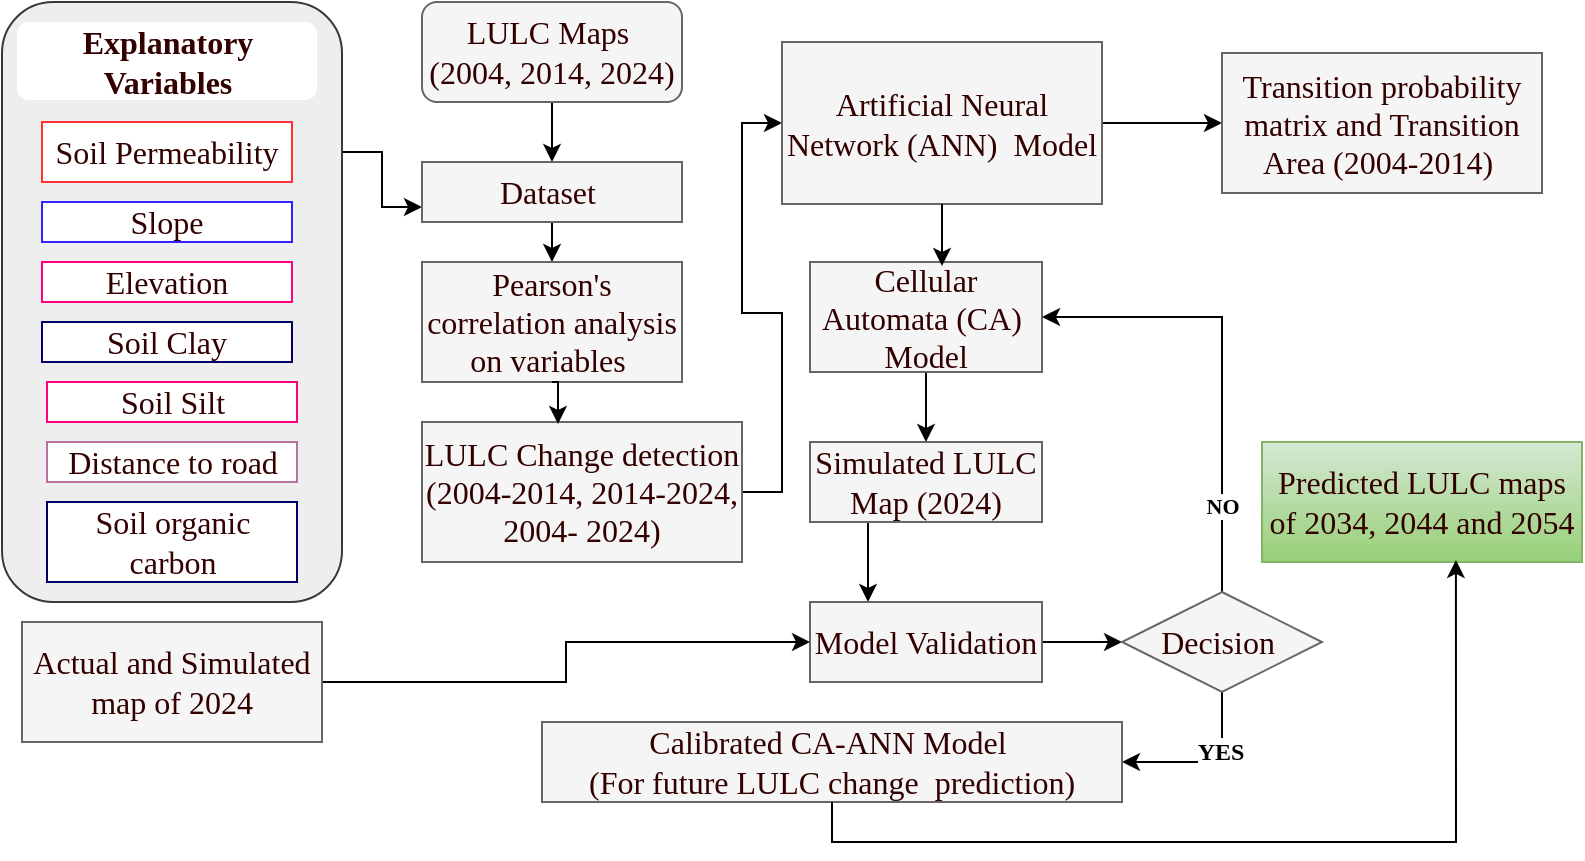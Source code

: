 <mxfile version="28.0.4">
  <diagram name="Page-1" id="OPk5kjBwi-IAKE08nCbM">
    <mxGraphModel dx="872" dy="-354" grid="1" gridSize="10" guides="1" tooltips="1" connect="1" arrows="1" fold="1" page="1" pageScale="1" pageWidth="1169" pageHeight="827" math="0" shadow="0">
      <root>
        <mxCell id="0" />
        <mxCell id="1" parent="0" />
        <mxCell id="xFs0KkS1LcG-RcoHHxcv-58" style="edgeStyle=orthogonalEdgeStyle;rounded=0;orthogonalLoop=1;jettySize=auto;html=1;exitX=1;exitY=0.25;exitDx=0;exitDy=0;entryX=0;entryY=0.75;entryDx=0;entryDy=0;" edge="1" parent="1" source="xFs0KkS1LcG-RcoHHxcv-43" target="xFs0KkS1LcG-RcoHHxcv-7">
          <mxGeometry relative="1" as="geometry" />
        </mxCell>
        <mxCell id="xFs0KkS1LcG-RcoHHxcv-43" value="" style="rounded=1;whiteSpace=wrap;html=1;fillColor=#eeeeee;strokeColor=#36393d;" vertex="1" parent="1">
          <mxGeometry x="90" y="1130" width="170" height="300" as="geometry" />
        </mxCell>
        <mxCell id="xFs0KkS1LcG-RcoHHxcv-59" style="edgeStyle=orthogonalEdgeStyle;rounded=0;orthogonalLoop=1;jettySize=auto;html=1;exitX=0.5;exitY=1;exitDx=0;exitDy=0;entryX=0.5;entryY=0;entryDx=0;entryDy=0;" edge="1" parent="1" source="xFs0KkS1LcG-RcoHHxcv-3" target="xFs0KkS1LcG-RcoHHxcv-7">
          <mxGeometry relative="1" as="geometry" />
        </mxCell>
        <mxCell id="xFs0KkS1LcG-RcoHHxcv-3" value="&lt;font face=&quot;Times New Roman&quot; style=&quot;color: rgb(51, 0, 0); font-size: 16px;&quot;&gt;LULC Maps&amp;nbsp;&lt;/font&gt;&lt;div&gt;&lt;font face=&quot;Times New Roman&quot; style=&quot;color: rgb(51, 0, 0); font-size: 16px;&quot;&gt;(2004, 2014, 2024)&lt;/font&gt;&lt;/div&gt;" style="rounded=1;whiteSpace=wrap;html=1;fillColor=#f5f5f5;fontColor=#333333;strokeColor=#666666;" vertex="1" parent="1">
          <mxGeometry x="300" y="1130" width="130" height="50" as="geometry" />
        </mxCell>
        <mxCell id="xFs0KkS1LcG-RcoHHxcv-60" style="edgeStyle=orthogonalEdgeStyle;rounded=0;orthogonalLoop=1;jettySize=auto;html=1;exitX=0.5;exitY=1;exitDx=0;exitDy=0;" edge="1" parent="1" source="xFs0KkS1LcG-RcoHHxcv-7" target="xFs0KkS1LcG-RcoHHxcv-9">
          <mxGeometry relative="1" as="geometry" />
        </mxCell>
        <mxCell id="xFs0KkS1LcG-RcoHHxcv-7" value="&lt;font face=&quot;Times New Roman&quot; style=&quot;color: rgb(51, 0, 0); font-size: 16px;&quot;&gt;Dataset&amp;nbsp;&lt;/font&gt;" style="rounded=0;whiteSpace=wrap;html=1;fillColor=#f5f5f5;fontColor=#333333;strokeColor=#666666;" vertex="1" parent="1">
          <mxGeometry x="300" y="1210" width="130" height="30" as="geometry" />
        </mxCell>
        <mxCell id="xFs0KkS1LcG-RcoHHxcv-9" value="&lt;font style=&quot;color: rgb(51, 0, 0); font-size: 16px;&quot; face=&quot;Times New Roman&quot;&gt;Pearson&#39;s correlation analysis on variables&amp;nbsp;&lt;/font&gt;" style="rounded=0;whiteSpace=wrap;html=1;fillColor=#f5f5f5;fontColor=#333333;strokeColor=#666666;" vertex="1" parent="1">
          <mxGeometry x="300" y="1260" width="130" height="60" as="geometry" />
        </mxCell>
        <mxCell id="xFs0KkS1LcG-RcoHHxcv-56" style="edgeStyle=orthogonalEdgeStyle;rounded=0;orthogonalLoop=1;jettySize=auto;html=1;exitX=1;exitY=0.5;exitDx=0;exitDy=0;entryX=0;entryY=0.5;entryDx=0;entryDy=0;" edge="1" parent="1" source="xFs0KkS1LcG-RcoHHxcv-10" target="xFs0KkS1LcG-RcoHHxcv-12">
          <mxGeometry relative="1" as="geometry" />
        </mxCell>
        <mxCell id="xFs0KkS1LcG-RcoHHxcv-10" value="&lt;font face=&quot;Times New Roman&quot; style=&quot;font-weight: normal; color: rgb(51, 0, 0); font-size: 16px;&quot;&gt;LULC Change detection&lt;br&gt;(2004-2014, 2014-2024, 2004- 2024)&lt;/font&gt;" style="rounded=0;whiteSpace=wrap;html=1;fontStyle=1;fillColor=#f5f5f5;fontColor=#333333;strokeColor=#666666;" vertex="1" parent="1">
          <mxGeometry x="300" y="1340" width="160" height="70" as="geometry" />
        </mxCell>
        <mxCell id="xFs0KkS1LcG-RcoHHxcv-55" style="edgeStyle=orthogonalEdgeStyle;rounded=0;orthogonalLoop=1;jettySize=auto;html=1;exitX=1;exitY=0.5;exitDx=0;exitDy=0;entryX=0;entryY=0.5;entryDx=0;entryDy=0;" edge="1" parent="1" source="xFs0KkS1LcG-RcoHHxcv-12" target="xFs0KkS1LcG-RcoHHxcv-13">
          <mxGeometry relative="1" as="geometry" />
        </mxCell>
        <mxCell id="xFs0KkS1LcG-RcoHHxcv-12" value="&lt;font style=&quot;font-weight: normal; color: rgb(51, 0, 0); font-size: 16px;&quot; face=&quot;Times New Roman&quot;&gt;Artificial Neural Network (ANN)&amp;nbsp; Model&lt;/font&gt;" style="rounded=0;whiteSpace=wrap;html=1;fontStyle=1;fillColor=#f5f5f5;fontColor=#333333;strokeColor=#666666;" vertex="1" parent="1">
          <mxGeometry x="480" y="1150" width="160" height="81" as="geometry" />
        </mxCell>
        <mxCell id="xFs0KkS1LcG-RcoHHxcv-13" value="&lt;font face=&quot;Times New Roman&quot; style=&quot;font-weight: normal; color: rgb(51, 0, 0); font-size: 16px;&quot;&gt;Transition probability matrix and Transition Area (2004-2014)&amp;nbsp;&lt;/font&gt;" style="rounded=0;whiteSpace=wrap;html=1;fontStyle=1;fillColor=#f5f5f5;fontColor=#333333;strokeColor=#666666;" vertex="1" parent="1">
          <mxGeometry x="700" y="1155.5" width="160" height="70" as="geometry" />
        </mxCell>
        <mxCell id="xFs0KkS1LcG-RcoHHxcv-63" style="edgeStyle=orthogonalEdgeStyle;rounded=0;orthogonalLoop=1;jettySize=auto;html=1;exitX=0.5;exitY=1;exitDx=0;exitDy=0;entryX=0.5;entryY=0;entryDx=0;entryDy=0;" edge="1" parent="1" source="xFs0KkS1LcG-RcoHHxcv-15" target="xFs0KkS1LcG-RcoHHxcv-17">
          <mxGeometry relative="1" as="geometry" />
        </mxCell>
        <mxCell id="xFs0KkS1LcG-RcoHHxcv-15" value="&lt;font face=&quot;Times New Roman&quot; style=&quot;font-weight: normal; color: rgb(51, 0, 0); font-size: 16px;&quot;&gt;Cellular Automata (CA)&amp;nbsp; Model&lt;/font&gt;" style="rounded=0;whiteSpace=wrap;html=1;fontStyle=1;fillColor=#f5f5f5;fontColor=#333333;strokeColor=#666666;" vertex="1" parent="1">
          <mxGeometry x="494" y="1260" width="116" height="55" as="geometry" />
        </mxCell>
        <mxCell id="xFs0KkS1LcG-RcoHHxcv-53" style="edgeStyle=orthogonalEdgeStyle;rounded=0;orthogonalLoop=1;jettySize=auto;html=1;exitX=0.25;exitY=1;exitDx=0;exitDy=0;entryX=0.25;entryY=0;entryDx=0;entryDy=0;" edge="1" parent="1" source="xFs0KkS1LcG-RcoHHxcv-17" target="xFs0KkS1LcG-RcoHHxcv-20">
          <mxGeometry relative="1" as="geometry" />
        </mxCell>
        <mxCell id="xFs0KkS1LcG-RcoHHxcv-17" value="&lt;font face=&quot;Times New Roman&quot; style=&quot;font-weight: normal; color: rgb(51, 0, 0); font-size: 16px;&quot;&gt;Simulated LULC Map (2024)&lt;/font&gt;" style="rounded=0;whiteSpace=wrap;html=1;fontStyle=1;fillColor=#f5f5f5;fontColor=#333333;strokeColor=#666666;" vertex="1" parent="1">
          <mxGeometry x="494" y="1350" width="116" height="40" as="geometry" />
        </mxCell>
        <mxCell id="xFs0KkS1LcG-RcoHHxcv-69" style="edgeStyle=orthogonalEdgeStyle;rounded=0;orthogonalLoop=1;jettySize=auto;html=1;exitX=1;exitY=0.5;exitDx=0;exitDy=0;" edge="1" parent="1" source="xFs0KkS1LcG-RcoHHxcv-20" target="xFs0KkS1LcG-RcoHHxcv-26">
          <mxGeometry relative="1" as="geometry" />
        </mxCell>
        <mxCell id="xFs0KkS1LcG-RcoHHxcv-20" value="&lt;span style=&quot;font-weight: normal;&quot;&gt;&lt;font face=&quot;Times New Roman&quot; style=&quot;color: rgb(51, 0, 0); font-size: 16px;&quot;&gt;Model Validation&lt;/font&gt;&lt;/span&gt;" style="rounded=0;whiteSpace=wrap;html=1;fontStyle=1;fillColor=#f5f5f5;fontColor=#333333;strokeColor=#666666;" vertex="1" parent="1">
          <mxGeometry x="494" y="1430" width="116" height="40" as="geometry" />
        </mxCell>
        <mxCell id="xFs0KkS1LcG-RcoHHxcv-48" style="edgeStyle=orthogonalEdgeStyle;rounded=0;orthogonalLoop=1;jettySize=auto;html=1;exitX=0.5;exitY=0;exitDx=0;exitDy=0;entryX=1;entryY=0.5;entryDx=0;entryDy=0;" edge="1" parent="1" source="xFs0KkS1LcG-RcoHHxcv-26" target="xFs0KkS1LcG-RcoHHxcv-15">
          <mxGeometry relative="1" as="geometry" />
        </mxCell>
        <mxCell id="xFs0KkS1LcG-RcoHHxcv-64" value="&lt;b&gt;&lt;font face=&quot;Times New Roman&quot;&gt;NO&lt;/font&gt;&lt;/b&gt;" style="edgeLabel;html=1;align=center;verticalAlign=middle;resizable=0;points=[];" vertex="1" connectable="0" parent="xFs0KkS1LcG-RcoHHxcv-48">
          <mxGeometry x="-0.617" relative="1" as="geometry">
            <mxPoint as="offset" />
          </mxGeometry>
        </mxCell>
        <mxCell id="xFs0KkS1LcG-RcoHHxcv-49" style="edgeStyle=orthogonalEdgeStyle;rounded=0;orthogonalLoop=1;jettySize=auto;html=1;exitX=0.5;exitY=1;exitDx=0;exitDy=0;entryX=1;entryY=0.5;entryDx=0;entryDy=0;" edge="1" parent="1" source="xFs0KkS1LcG-RcoHHxcv-26" target="xFs0KkS1LcG-RcoHHxcv-29">
          <mxGeometry relative="1" as="geometry" />
        </mxCell>
        <mxCell id="xFs0KkS1LcG-RcoHHxcv-65" value="&lt;font face=&quot;Times New Roman&quot; style=&quot;font-size: 12px;&quot;&gt;&lt;b&gt;YES&lt;/b&gt;&lt;/font&gt;" style="edgeLabel;html=1;align=center;verticalAlign=middle;resizable=0;points=[];" vertex="1" connectable="0" parent="xFs0KkS1LcG-RcoHHxcv-49">
          <mxGeometry x="-0.3" y="-1" relative="1" as="geometry">
            <mxPoint as="offset" />
          </mxGeometry>
        </mxCell>
        <mxCell id="xFs0KkS1LcG-RcoHHxcv-26" value="&lt;font style=&quot;color: rgb(51, 0, 0); font-size: 16px;&quot; face=&quot;Times New Roman&quot;&gt;Decision&amp;nbsp;&lt;/font&gt;" style="rhombus;whiteSpace=wrap;html=1;fillColor=#f5f5f5;fontColor=#333333;strokeColor=#666666;" vertex="1" parent="1">
          <mxGeometry x="650" y="1425" width="100" height="50" as="geometry" />
        </mxCell>
        <mxCell id="xFs0KkS1LcG-RcoHHxcv-67" style="edgeStyle=orthogonalEdgeStyle;rounded=0;orthogonalLoop=1;jettySize=auto;html=1;exitX=1;exitY=0.5;exitDx=0;exitDy=0;entryX=0;entryY=0.5;entryDx=0;entryDy=0;" edge="1" parent="1" source="xFs0KkS1LcG-RcoHHxcv-28" target="xFs0KkS1LcG-RcoHHxcv-20">
          <mxGeometry relative="1" as="geometry" />
        </mxCell>
        <mxCell id="xFs0KkS1LcG-RcoHHxcv-28" value="&lt;span style=&quot;font-weight: normal;&quot;&gt;&lt;font face=&quot;Times New Roman&quot; style=&quot;color: rgb(51, 0, 0); font-size: 16px;&quot;&gt;Actual and Simulated map of 2024&lt;/font&gt;&lt;/span&gt;" style="rounded=0;whiteSpace=wrap;html=1;fontStyle=1;fillColor=#f5f5f5;fontColor=#333333;strokeColor=#666666;" vertex="1" parent="1">
          <mxGeometry x="100" y="1440" width="150" height="60" as="geometry" />
        </mxCell>
        <mxCell id="xFs0KkS1LcG-RcoHHxcv-29" value="&lt;font face=&quot;Times New Roman&quot; style=&quot;font-weight: normal; color: rgb(51, 0, 0); font-size: 16px;&quot;&gt;Calibrated CA-ANN Model&amp;nbsp;&lt;br&gt;(For future LULC change&amp;nbsp; prediction)&lt;/font&gt;" style="rounded=0;whiteSpace=wrap;html=1;fontStyle=1;fillColor=#f5f5f5;fontColor=#333333;strokeColor=#666666;" vertex="1" parent="1">
          <mxGeometry x="360" y="1490" width="290" height="40" as="geometry" />
        </mxCell>
        <mxCell id="xFs0KkS1LcG-RcoHHxcv-30" value="&lt;font face=&quot;Times New Roman&quot; style=&quot;font-weight: normal; color: rgb(51, 0, 0); font-size: 16px;&quot;&gt;Predicted LULC maps of 2034, 2044 and 2054&lt;/font&gt;" style="rounded=0;whiteSpace=wrap;html=1;fontStyle=1;fillColor=#d5e8d4;strokeColor=#82b366;gradientColor=#97d077;" vertex="1" parent="1">
          <mxGeometry x="720" y="1350" width="160" height="60" as="geometry" />
        </mxCell>
        <mxCell id="xFs0KkS1LcG-RcoHHxcv-34" value="&lt;font face=&quot;Times New Roman&quot; style=&quot;color: rgb(51, 0, 0); font-size: 16px;&quot;&gt;Slope&lt;/font&gt;" style="rounded=0;whiteSpace=wrap;html=1;strokeColor=#3122FF;" vertex="1" parent="1">
          <mxGeometry x="110" y="1230" width="125" height="20" as="geometry" />
        </mxCell>
        <mxCell id="xFs0KkS1LcG-RcoHHxcv-35" value="&lt;font face=&quot;Times New Roman&quot; style=&quot;color: rgb(51, 0, 0); font-size: 16px;&quot;&gt;Elevation&lt;/font&gt;" style="rounded=0;whiteSpace=wrap;html=1;strokeColor=#FF0080;" vertex="1" parent="1">
          <mxGeometry x="110" y="1260" width="125" height="20" as="geometry" />
        </mxCell>
        <mxCell id="xFs0KkS1LcG-RcoHHxcv-36" value="&lt;font face=&quot;Times New Roman&quot; style=&quot;color: rgb(51, 0, 0); font-size: 16px;&quot;&gt;Soil Clay&lt;/font&gt;" style="rounded=0;whiteSpace=wrap;html=1;strokeColor=#000066;" vertex="1" parent="1">
          <mxGeometry x="110" y="1290" width="125" height="20" as="geometry" />
        </mxCell>
        <mxCell id="xFs0KkS1LcG-RcoHHxcv-37" value="&lt;font face=&quot;Times New Roman&quot; style=&quot;color: rgb(51, 0, 0); font-size: 16px;&quot;&gt;Soil Silt&lt;/font&gt;" style="rounded=0;whiteSpace=wrap;html=1;strokeColor=#FF0080;" vertex="1" parent="1">
          <mxGeometry x="112.5" y="1320" width="125" height="20" as="geometry" />
        </mxCell>
        <mxCell id="xFs0KkS1LcG-RcoHHxcv-38" value="&lt;font face=&quot;Times New Roman&quot; style=&quot;color: rgb(51, 0, 0); font-size: 16px;&quot;&gt;Distance to road&lt;/font&gt;" style="rounded=0;whiteSpace=wrap;html=1;strokeColor=#B5739D;" vertex="1" parent="1">
          <mxGeometry x="112.5" y="1350" width="125" height="20" as="geometry" />
        </mxCell>
        <mxCell id="xFs0KkS1LcG-RcoHHxcv-39" value="&lt;font face=&quot;Times New Roman&quot; style=&quot;color: rgb(51, 0, 0); font-size: 16px;&quot;&gt;Soil Permeability&lt;/font&gt;" style="rounded=0;whiteSpace=wrap;html=1;strokeColor=#FF3333;fillColor=#FFFFFF;" vertex="1" parent="1">
          <mxGeometry x="110" y="1190" width="125" height="30" as="geometry" />
        </mxCell>
        <mxCell id="xFs0KkS1LcG-RcoHHxcv-40" value="&lt;font face=&quot;Times New Roman&quot; style=&quot;color: rgb(51, 0, 0); font-size: 16px;&quot;&gt;Soil organic carbon&lt;/font&gt;" style="rounded=0;whiteSpace=wrap;html=1;strokeColor=#000066;" vertex="1" parent="1">
          <mxGeometry x="112.5" y="1380" width="125" height="40" as="geometry" />
        </mxCell>
        <mxCell id="xFs0KkS1LcG-RcoHHxcv-41" value="&lt;font style=&quot;color: rgb(51, 0, 0); font-size: 16px;&quot; face=&quot;Times New Roman&quot;&gt;Explanatory Variables&lt;/font&gt;" style="rounded=1;whiteSpace=wrap;html=1;fontStyle=1;strokeColor=none;" vertex="1" parent="1">
          <mxGeometry x="97.5" y="1140" width="150" height="39" as="geometry" />
        </mxCell>
        <mxCell id="xFs0KkS1LcG-RcoHHxcv-50" style="edgeStyle=orthogonalEdgeStyle;rounded=0;orthogonalLoop=1;jettySize=auto;html=1;exitX=0.5;exitY=1;exitDx=0;exitDy=0;entryX=0.606;entryY=0.983;entryDx=0;entryDy=0;entryPerimeter=0;" edge="1" parent="1" source="xFs0KkS1LcG-RcoHHxcv-29" target="xFs0KkS1LcG-RcoHHxcv-30">
          <mxGeometry relative="1" as="geometry" />
        </mxCell>
        <mxCell id="xFs0KkS1LcG-RcoHHxcv-61" style="edgeStyle=orthogonalEdgeStyle;rounded=0;orthogonalLoop=1;jettySize=auto;html=1;exitX=0.5;exitY=1;exitDx=0;exitDy=0;entryX=0.425;entryY=0.014;entryDx=0;entryDy=0;entryPerimeter=0;" edge="1" parent="1" source="xFs0KkS1LcG-RcoHHxcv-9" target="xFs0KkS1LcG-RcoHHxcv-10">
          <mxGeometry relative="1" as="geometry" />
        </mxCell>
        <mxCell id="xFs0KkS1LcG-RcoHHxcv-62" style="edgeStyle=orthogonalEdgeStyle;rounded=0;orthogonalLoop=1;jettySize=auto;html=1;exitX=0.5;exitY=1;exitDx=0;exitDy=0;entryX=0.569;entryY=0.036;entryDx=0;entryDy=0;entryPerimeter=0;" edge="1" parent="1" source="xFs0KkS1LcG-RcoHHxcv-12" target="xFs0KkS1LcG-RcoHHxcv-15">
          <mxGeometry relative="1" as="geometry" />
        </mxCell>
      </root>
    </mxGraphModel>
  </diagram>
</mxfile>
